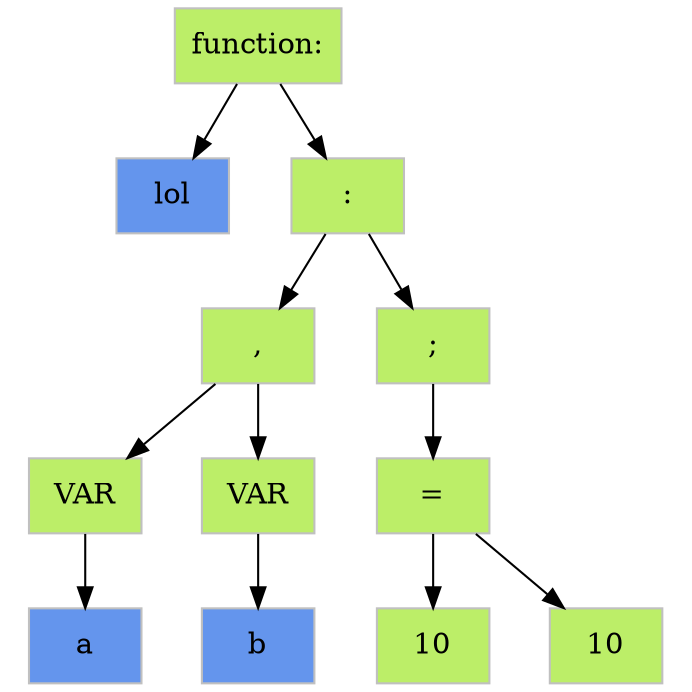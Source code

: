 digraph G{
   nodesep=0.1;
   ratio=1;
   L94610917608016[label="function:", shape="rectangle", color="grey", thickness=4, fillcolor="darkolivegreen2" style=filled];
    L94610917608016->L94610917608176[color="black"];
    L94610917608016->L94610917609552[color="black"];
   L94610917608176[label="lol", shape="rectangle", color="grey", thickness=4, fillcolor="cornflowerblue" style=filled];
   L94610917609552[label=":", shape="rectangle", color="grey", thickness=4, fillcolor="darkolivegreen2" style=filled];
    L94610917609552->L94610917608848[color="black"];
    L94610917609552->L94610917609424[color="black"];
   L94610917608848[label=",", shape="rectangle", color="grey", thickness=4, fillcolor="darkolivegreen2" style=filled];
    L94610917608848->L94610917608528[color="black"];
    L94610917608848->L94610917608976[color="black"];
   L94610917608528[label="VAR", shape="rectangle", color="grey", thickness=4, fillcolor="darkolivegreen2" style=filled];
    L94610917608528->L94610917608688[color="black"];
   L94610917608688[label="a", shape="rectangle", color="grey", thickness=4, fillcolor="cornflowerblue" style=filled];
   L94610917608976[label="VAR", shape="rectangle", color="grey", thickness=4, fillcolor="darkolivegreen2" style=filled];
    L94610917608976->L94610917609072[color="black"];
   L94610917609072[label="b", shape="rectangle", color="grey", thickness=4, fillcolor="cornflowerblue" style=filled];
   L94610917609424[label=";", shape="rectangle", color="grey", thickness=4, fillcolor="darkolivegreen2" style=filled];
    L94610917609424->L94610917609296[color="black"];
   L94610917609296[label="=", shape="rectangle", color="grey", thickness=4, fillcolor="darkolivegreen2" style=filled];
    L94610917609296->L94610917609232[color="black"];
    L94610917609296->L94610917609360[color="black"];
   L94610917609232[label="10", shape="rectangle", color="grey", thickness=4, fillcolor="darkolivegreen2" style=filled];
   L94610917609360[label="10", shape="rectangle", color="grey", thickness=4, fillcolor="darkolivegreen2" style=filled];
}